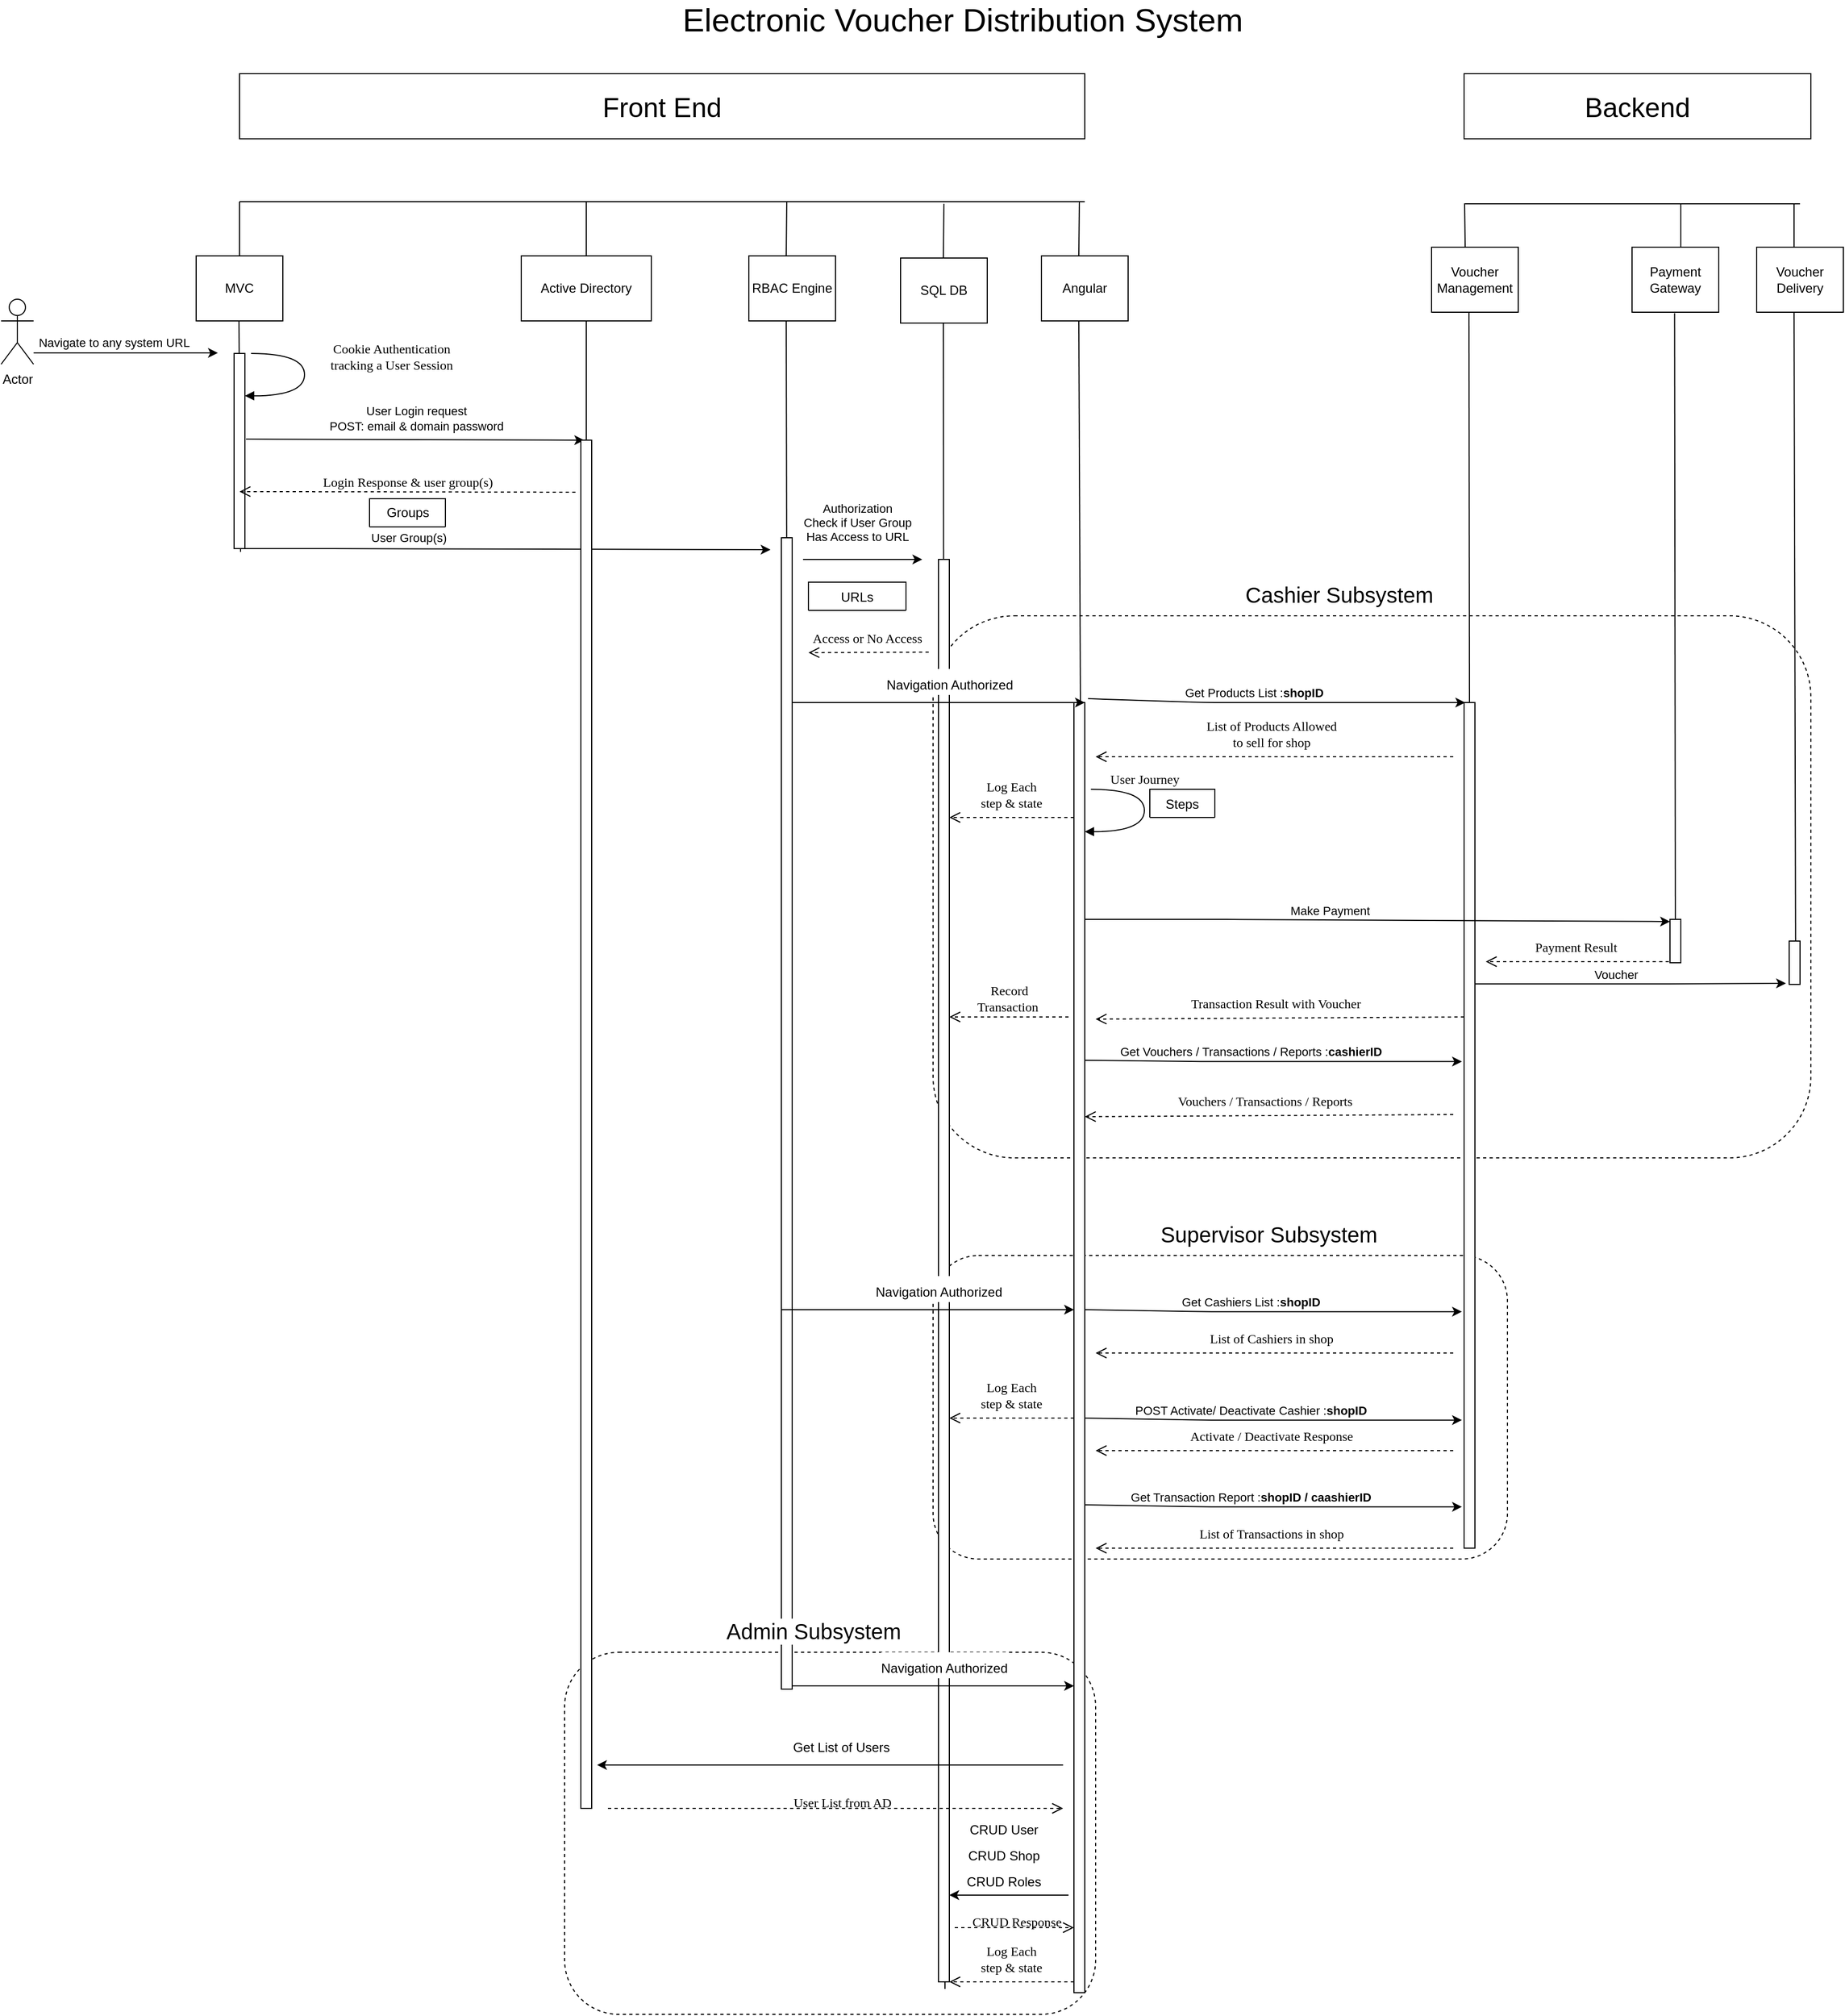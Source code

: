 <mxfile version="14.8.1" type="device"><diagram name="Page-1" id="13e1069c-82ec-6db2-03f1-153e76fe0fe0"><mxGraphModel dx="3120" dy="1083" grid="1" gridSize="10" guides="1" tooltips="1" connect="1" arrows="1" fold="1" page="1" pageScale="1" pageWidth="1100" pageHeight="850" background="none" math="0" shadow="0"><root><mxCell id="0"/><mxCell id="1" parent="0"/><mxCell id="eenLsQ4aqH-WwrhsEZGu-145" value="" style="rounded=1;whiteSpace=wrap;html=1;dashed=1;strokeWidth=1;" vertex="1" parent="1"><mxGeometry x="-190" y="1536" width="490" height="334" as="geometry"/></mxCell><mxCell id="eenLsQ4aqH-WwrhsEZGu-140" value="" style="rounded=1;whiteSpace=wrap;html=1;dashed=1;strokeWidth=1;" vertex="1" parent="1"><mxGeometry x="150" y="1170" width="530" height="280" as="geometry"/></mxCell><mxCell id="eenLsQ4aqH-WwrhsEZGu-64" value="" style="rounded=1;whiteSpace=wrap;html=1;dashed=1;strokeWidth=1;" vertex="1" parent="1"><mxGeometry x="150" y="580" width="810" height="500" as="geometry"/></mxCell><mxCell id="eenLsQ4aqH-WwrhsEZGu-83" value="" style="endArrow=none;html=1;exitX=0.5;exitY=0.975;exitDx=0;exitDy=0;exitPerimeter=0;" edge="1" parent="1" source="eenLsQ4aqH-WwrhsEZGu-71"><mxGeometry width="50" height="50" relative="1" as="geometry"><mxPoint x="834" y="830" as="sourcePoint"/><mxPoint x="834.25" y="300.87" as="targetPoint"/></mxGeometry></mxCell><mxCell id="eenLsQ4aqH-WwrhsEZGu-84" value="" style="endArrow=none;html=1;exitX=0.6;exitY=1;exitDx=0;exitDy=0;exitPerimeter=0;" edge="1" parent="1" source="eenLsQ4aqH-WwrhsEZGu-75"><mxGeometry width="50" height="50" relative="1" as="geometry"><mxPoint x="945.25" y="828.13" as="sourcePoint"/><mxPoint x="944.5" y="300.0" as="targetPoint"/></mxGeometry></mxCell><mxCell id="eenLsQ4aqH-WwrhsEZGu-82" value="" style="endArrow=none;html=1;exitX=0.6;exitY=0.997;exitDx=0;exitDy=0;exitPerimeter=0;" edge="1" parent="1" source="eenLsQ4aqH-WwrhsEZGu-60"><mxGeometry width="50" height="50" relative="1" as="geometry"><mxPoint x="644.5" y="640" as="sourcePoint"/><mxPoint x="644.5" y="300" as="targetPoint"/></mxGeometry></mxCell><mxCell id="eenLsQ4aqH-WwrhsEZGu-1" value="Electronic Voucher Distribution System" style="text;html=1;strokeColor=none;fillColor=none;align=center;verticalAlign=middle;whiteSpace=wrap;rounded=0;fontSize=30;" vertex="1" parent="1"><mxGeometry x="-130" y="20" width="615" height="20" as="geometry"/></mxCell><mxCell id="eenLsQ4aqH-WwrhsEZGu-3" value="Front End" style="rounded=0;whiteSpace=wrap;html=1;fontSize=25;" vertex="1" parent="1"><mxGeometry x="-490" y="80" width="780" height="60" as="geometry"/></mxCell><mxCell id="eenLsQ4aqH-WwrhsEZGu-4" value="Backend" style="rounded=0;whiteSpace=wrap;html=1;fontSize=25;" vertex="1" parent="1"><mxGeometry x="640" y="80" width="320" height="60" as="geometry"/></mxCell><mxCell id="eenLsQ4aqH-WwrhsEZGu-11" value="" style="endArrow=none;html=1;" edge="1" parent="1"><mxGeometry width="50" height="50" relative="1" as="geometry"><mxPoint x="640" y="200" as="sourcePoint"/><mxPoint x="950" y="200" as="targetPoint"/><Array as="points"><mxPoint x="800" y="200"/></Array></mxGeometry></mxCell><mxCell id="eenLsQ4aqH-WwrhsEZGu-59" value="Voucher Management" style="rounded=0;whiteSpace=wrap;html=1;" vertex="1" parent="1"><mxGeometry x="610" y="240" width="80" height="60" as="geometry"/></mxCell><mxCell id="eenLsQ4aqH-WwrhsEZGu-60" value="" style="html=1;points=[];perimeter=orthogonalPerimeter;rounded=0;shadow=0;comic=0;labelBackgroundColor=none;strokeWidth=1;fontFamily=Verdana;fontSize=12;align=center;" vertex="1" parent="1"><mxGeometry x="640" y="660" width="10" height="780" as="geometry"/></mxCell><mxCell id="eenLsQ4aqH-WwrhsEZGu-62" value="List of Products Allowed &lt;br&gt;to sell for shop" style="html=1;verticalAlign=bottom;endArrow=open;dashed=1;endSize=8;labelBackgroundColor=none;fontFamily=Verdana;fontSize=12;" edge="1" parent="1"><mxGeometry x="0.02" y="-4" relative="1" as="geometry"><mxPoint x="300" y="710" as="targetPoint"/><mxPoint x="630" y="710" as="sourcePoint"/><mxPoint as="offset"/></mxGeometry></mxCell><mxCell id="eenLsQ4aqH-WwrhsEZGu-67" value="Payment Gateway" style="rounded=0;whiteSpace=wrap;html=1;" vertex="1" parent="1"><mxGeometry x="795" y="240" width="80" height="60" as="geometry"/></mxCell><mxCell id="eenLsQ4aqH-WwrhsEZGu-70" value="Voucher Delivery" style="rounded=0;whiteSpace=wrap;html=1;" vertex="1" parent="1"><mxGeometry x="910" y="240" width="80" height="60" as="geometry"/></mxCell><mxCell id="eenLsQ4aqH-WwrhsEZGu-71" value="" style="html=1;points=[];perimeter=orthogonalPerimeter;rounded=0;shadow=0;comic=0;labelBackgroundColor=none;strokeWidth=1;fontFamily=Verdana;fontSize=12;align=center;" vertex="1" parent="1"><mxGeometry x="830" y="860" width="10" height="40" as="geometry"/></mxCell><mxCell id="eenLsQ4aqH-WwrhsEZGu-74" value="Payment Result" style="html=1;verticalAlign=bottom;endArrow=open;dashed=1;endSize=8;labelBackgroundColor=none;fontFamily=Verdana;fontSize=12;exitX=-0.1;exitY=0.975;exitDx=0;exitDy=0;exitPerimeter=0;" edge="1" parent="1" source="eenLsQ4aqH-WwrhsEZGu-71"><mxGeometry x="0.02" y="-4" relative="1" as="geometry"><mxPoint x="660" y="899" as="targetPoint"/><mxPoint x="820" y="899" as="sourcePoint"/><mxPoint as="offset"/></mxGeometry></mxCell><mxCell id="eenLsQ4aqH-WwrhsEZGu-75" value="" style="html=1;points=[];perimeter=orthogonalPerimeter;rounded=0;shadow=0;comic=0;labelBackgroundColor=none;strokeWidth=1;fontFamily=Verdana;fontSize=12;align=center;" vertex="1" parent="1"><mxGeometry x="940" y="880" width="10" height="40" as="geometry"/></mxCell><mxCell id="eenLsQ4aqH-WwrhsEZGu-76" value="" style="endArrow=classic;html=1;entryX=-0.3;entryY=0.475;entryDx=0;entryDy=0;entryPerimeter=0;" edge="1" parent="1"><mxGeometry width="50" height="50" relative="1" as="geometry"><mxPoint x="650" y="919.5" as="sourcePoint"/><mxPoint x="937" y="919" as="targetPoint"/><Array as="points"><mxPoint x="710" y="919.5"/><mxPoint x="820" y="919.5"/></Array></mxGeometry></mxCell><mxCell id="eenLsQ4aqH-WwrhsEZGu-77" value="Voucher" style="edgeLabel;html=1;align=center;verticalAlign=middle;resizable=0;points=[];" vertex="1" connectable="0" parent="eenLsQ4aqH-WwrhsEZGu-76"><mxGeometry x="-0.238" y="-1" relative="1" as="geometry"><mxPoint x="20" y="-10" as="offset"/></mxGeometry></mxCell><mxCell id="eenLsQ4aqH-WwrhsEZGu-80" value="Transaction Result with Voucher" style="html=1;verticalAlign=bottom;endArrow=open;dashed=1;endSize=8;labelBackgroundColor=none;fontFamily=Verdana;fontSize=12;" edge="1" parent="1"><mxGeometry x="0.02" y="-4" relative="1" as="geometry"><mxPoint x="300" y="952" as="targetPoint"/><mxPoint x="640" y="950" as="sourcePoint"/><mxPoint as="offset"/></mxGeometry></mxCell><mxCell id="eenLsQ4aqH-WwrhsEZGu-61" value="" style="endArrow=classic;html=1;entryX=0.1;entryY=0;entryDx=0;entryDy=0;entryPerimeter=0;exitX=1.3;exitY=-0.003;exitDx=0;exitDy=0;exitPerimeter=0;" edge="1" parent="1" source="eenLsQ4aqH-WwrhsEZGu-57" target="eenLsQ4aqH-WwrhsEZGu-60"><mxGeometry x="290" y="251" width="50" height="50" as="geometry"><mxPoint x="340" y="660" as="sourcePoint"/><mxPoint x="550" y="660" as="targetPoint"/><Array as="points"><mxPoint x="400" y="660"/></Array></mxGeometry></mxCell><mxCell id="eenLsQ4aqH-WwrhsEZGu-63" value="Get Products List :&lt;b&gt;shopID&lt;/b&gt;" style="edgeLabel;html=1;align=center;verticalAlign=middle;resizable=0;points=[];" vertex="1" connectable="0" parent="eenLsQ4aqH-WwrhsEZGu-61"><mxGeometry x="-0.238" y="-1" relative="1" as="geometry"><mxPoint x="20" y="-10" as="offset"/></mxGeometry></mxCell><mxCell id="eenLsQ4aqH-WwrhsEZGu-66" value="User Journey" style="html=1;verticalAlign=bottom;endArrow=block;labelBackgroundColor=none;fontFamily=Verdana;fontSize=12;elbow=vertical;edgeStyle=orthogonalEdgeStyle;curved=1;exitX=1.066;exitY=0.713;exitPerimeter=0;" edge="1" parent="1"><mxGeometry as="geometry"><mxPoint x="295.66" y="740.01" as="sourcePoint"/><mxPoint x="290" y="779.1" as="targetPoint"/><Array as="points"><mxPoint x="345" y="740.1"/><mxPoint x="345" y="779.1"/></Array><mxPoint x="52" y="-20" as="offset"/></mxGeometry></mxCell><mxCell id="eenLsQ4aqH-WwrhsEZGu-72" value="" style="endArrow=classic;html=1;entryX=0;entryY=0.05;entryDx=0;entryDy=0;entryPerimeter=0;" edge="1" parent="1" source="eenLsQ4aqH-WwrhsEZGu-57" target="eenLsQ4aqH-WwrhsEZGu-71"><mxGeometry x="300" y="270" width="50" height="50" as="geometry"><mxPoint x="350" y="862" as="sourcePoint"/><mxPoint x="810" y="859" as="targetPoint"/><Array as="points"><mxPoint x="410" y="860"/></Array></mxGeometry></mxCell><mxCell id="eenLsQ4aqH-WwrhsEZGu-73" value="Make Payment" style="edgeLabel;html=1;align=center;verticalAlign=middle;resizable=0;points=[];" vertex="1" connectable="0" parent="eenLsQ4aqH-WwrhsEZGu-72"><mxGeometry x="-0.238" y="-1" relative="1" as="geometry"><mxPoint x="20" y="-10" as="offset"/></mxGeometry></mxCell><mxCell id="eenLsQ4aqH-WwrhsEZGu-100" value="" style="endArrow=none;html=1;" edge="1" parent="1"><mxGeometry x="605.5" y="210" width="50" height="50" as="geometry"><mxPoint x="641" y="240" as="sourcePoint"/><mxPoint x="640.5" y="200" as="targetPoint"/></mxGeometry></mxCell><mxCell id="eenLsQ4aqH-WwrhsEZGu-101" value="" style="endArrow=none;html=1;" edge="1" parent="1"><mxGeometry x="804.5" y="210" width="50" height="50" as="geometry"><mxPoint x="840" y="240" as="sourcePoint"/><mxPoint x="840" y="200" as="targetPoint"/></mxGeometry></mxCell><mxCell id="eenLsQ4aqH-WwrhsEZGu-102" value="" style="endArrow=none;html=1;" edge="1" parent="1"><mxGeometry x="909" y="210" width="50" height="50" as="geometry"><mxPoint x="944.5" y="240" as="sourcePoint"/><mxPoint x="944.5" y="200" as="targetPoint"/></mxGeometry></mxCell><mxCell id="eenLsQ4aqH-WwrhsEZGu-106" value="Steps" style="swimlane;fontStyle=0;childLayout=stackLayout;horizontal=1;startSize=26;horizontalStack=0;resizeParent=1;resizeParentMax=0;resizeLast=0;collapsible=1;marginBottom=0;" vertex="1" collapsed="1" parent="1"><mxGeometry x="350" y="740" width="60" height="26" as="geometry"><mxRectangle x="350" y="740" width="200" height="100" as="alternateBounds"/></mxGeometry></mxCell><mxCell id="eenLsQ4aqH-WwrhsEZGu-108" value="1. List products&#10;2. Select Quantity&#10;3. Collect Customer Info&#10;4. Select Payment Method&#10;5. Select Voucher Delivery Method" style="text;strokeColor=none;fillColor=none;align=left;verticalAlign=top;spacingLeft=4;spacingRight=4;overflow=hidden;rotatable=0;points=[[0,0.5],[1,0.5]];portConstraint=eastwest;" vertex="1" parent="eenLsQ4aqH-WwrhsEZGu-106"><mxGeometry y="26" width="60" height="74" as="geometry"/></mxCell><mxCell id="eenLsQ4aqH-WwrhsEZGu-65" value="Cashier Subsystem" style="text;html=1;strokeColor=none;fillColor=none;align=center;verticalAlign=middle;whiteSpace=wrap;rounded=0;fontSize=20;labelBackgroundColor=#ffffff;" vertex="1" parent="1"><mxGeometry x="325" y="540" width="400" height="40" as="geometry"/></mxCell><mxCell id="eenLsQ4aqH-WwrhsEZGu-34" value="" style="endArrow=classic;html=1;exitX=1.1;exitY=0.439;exitDx=0;exitDy=0;exitPerimeter=0;" edge="1" parent="1" source="eenLsQ4aqH-WwrhsEZGu-32"><mxGeometry x="-680" y="214" width="50" height="50" as="geometry"><mxPoint x="-440" y="418" as="sourcePoint"/><mxPoint x="-172" y="418" as="targetPoint"/></mxGeometry></mxCell><mxCell id="eenLsQ4aqH-WwrhsEZGu-35" value="User Login request&lt;br&gt;POST: email &amp;amp; domain password" style="edgeLabel;html=1;align=center;verticalAlign=middle;resizable=0;points=[];" vertex="1" connectable="0" parent="eenLsQ4aqH-WwrhsEZGu-34"><mxGeometry x="0.028" y="1" relative="1" as="geometry"><mxPoint x="-4" y="-19" as="offset"/></mxGeometry></mxCell><mxCell id="eenLsQ4aqH-WwrhsEZGu-26" value="Actor" style="shape=umlActor;verticalLabelPosition=bottom;verticalAlign=top;html=1;outlineConnect=0;" vertex="1" parent="1"><mxGeometry x="-710" y="288" width="30" height="60" as="geometry"/></mxCell><mxCell id="eenLsQ4aqH-WwrhsEZGu-27" value="" style="endArrow=classic;html=1;" edge="1" parent="1"><mxGeometry x="-710" y="207.5" width="50" height="50" as="geometry"><mxPoint x="-680" y="337.5" as="sourcePoint"/><mxPoint x="-510" y="337.5" as="targetPoint"/></mxGeometry></mxCell><mxCell id="eenLsQ4aqH-WwrhsEZGu-28" value="Navigate to any system URL" style="edgeLabel;html=1;align=center;verticalAlign=middle;resizable=0;points=[];" vertex="1" connectable="0" parent="eenLsQ4aqH-WwrhsEZGu-27"><mxGeometry x="-0.074" y="2" relative="1" as="geometry"><mxPoint x="-5" y="-8" as="offset"/></mxGeometry></mxCell><mxCell id="eenLsQ4aqH-WwrhsEZGu-17" value="" style="endArrow=none;html=1;" edge="1" parent="1"><mxGeometry x="-710" y="208" width="50" height="50" as="geometry"><mxPoint x="-490" y="248" as="sourcePoint"/><mxPoint x="-490" y="198" as="targetPoint"/></mxGeometry></mxCell><mxCell id="eenLsQ4aqH-WwrhsEZGu-20" value="MVC" style="rounded=0;whiteSpace=wrap;html=1;" vertex="1" parent="1"><mxGeometry x="-530" y="248" width="80" height="60" as="geometry"/></mxCell><mxCell id="eenLsQ4aqH-WwrhsEZGu-24" value="" style="endArrow=none;html=1;exitX=0.6;exitY=1.017;exitDx=0;exitDy=0;exitPerimeter=0;" edge="1" parent="1" source="eenLsQ4aqH-WwrhsEZGu-32"><mxGeometry x="-710" y="208" width="50" height="50" as="geometry"><mxPoint x="-490.5" y="568" as="sourcePoint"/><mxPoint x="-490.5" y="308" as="targetPoint"/></mxGeometry></mxCell><mxCell id="eenLsQ4aqH-WwrhsEZGu-32" value="" style="html=1;points=[];perimeter=orthogonalPerimeter;rounded=0;shadow=0;comic=0;labelBackgroundColor=none;strokeWidth=1;fontFamily=Verdana;fontSize=12;align=center;" vertex="1" parent="1"><mxGeometry x="-495" y="338" width="10" height="180" as="geometry"/></mxCell><mxCell id="eenLsQ4aqH-WwrhsEZGu-31" value="Cookie Authentication &lt;br&gt;tracking a User Session" style="html=1;verticalAlign=bottom;endArrow=block;labelBackgroundColor=none;fontFamily=Verdana;fontSize=12;elbow=vertical;edgeStyle=orthogonalEdgeStyle;curved=1;exitX=1.066;exitY=0.713;exitPerimeter=0;" edge="1" parent="1"><mxGeometry x="-430" y="8" as="geometry"><mxPoint x="-479.34" y="338.01" as="sourcePoint"/><mxPoint x="-485" y="377.1" as="targetPoint"/><Array as="points"><mxPoint x="-430" y="338.1"/><mxPoint x="-430" y="377.1"/></Array><mxPoint x="132" as="offset"/></mxGeometry></mxCell><mxCell id="eenLsQ4aqH-WwrhsEZGu-41" value="" style="endArrow=classic;html=1;" edge="1" parent="1"><mxGeometry x="-710" y="238" width="50" height="50" as="geometry"><mxPoint x="-485" y="518" as="sourcePoint"/><mxPoint y="519" as="targetPoint"/><Array as="points"><mxPoint x="-415" y="518"/></Array></mxGeometry></mxCell><mxCell id="eenLsQ4aqH-WwrhsEZGu-48" value="User Group(s)" style="edgeLabel;html=1;align=center;verticalAlign=middle;resizable=0;points=[];" vertex="1" connectable="0" parent="eenLsQ4aqH-WwrhsEZGu-41"><mxGeometry x="-0.368" y="1" relative="1" as="geometry"><mxPoint x="-3" y="-9" as="offset"/></mxGeometry></mxCell><mxCell id="eenLsQ4aqH-WwrhsEZGu-10" value="" style="endArrow=none;html=1;" edge="1" parent="1"><mxGeometry x="-710" y="198" width="50" height="50" as="geometry"><mxPoint x="-490" y="198" as="sourcePoint"/><mxPoint x="290" y="198" as="targetPoint"/><Array as="points"><mxPoint x="-250" y="198"/></Array></mxGeometry></mxCell><mxCell id="eenLsQ4aqH-WwrhsEZGu-96" value="" style="endArrow=none;html=1;" edge="1" parent="1"><mxGeometry x="-710" y="198" width="50" height="50" as="geometry"><mxPoint x="-170" y="248" as="sourcePoint"/><mxPoint x="-170" y="198" as="targetPoint"/></mxGeometry></mxCell><mxCell id="eenLsQ4aqH-WwrhsEZGu-49" value="" style="endArrow=none;html=1;" edge="1" parent="1"><mxGeometry x="250" y="208" width="50" height="50" as="geometry"><mxPoint x="284.5" y="248" as="sourcePoint"/><mxPoint x="285" y="198" as="targetPoint"/></mxGeometry></mxCell><mxCell id="eenLsQ4aqH-WwrhsEZGu-50" value="Angular" style="rounded=0;whiteSpace=wrap;html=1;container=0;" vertex="1" parent="1"><mxGeometry x="250" y="248" width="80" height="60" as="geometry"/></mxCell><mxCell id="eenLsQ4aqH-WwrhsEZGu-51" value="" style="endArrow=none;html=1;exitX=0.6;exitY=0.007;exitDx=0;exitDy=0;exitPerimeter=0;" edge="1" parent="1" source="eenLsQ4aqH-WwrhsEZGu-57"><mxGeometry x="250" y="208" width="50" height="50" as="geometry"><mxPoint x="284.5" y="648" as="sourcePoint"/><mxPoint x="284.5" y="308" as="targetPoint"/></mxGeometry></mxCell><mxCell id="eenLsQ4aqH-WwrhsEZGu-57" value="" style="html=1;points=[];perimeter=orthogonalPerimeter;rounded=0;shadow=0;comic=0;labelBackgroundColor=none;strokeWidth=1;fontFamily=Verdana;fontSize=12;align=center;container=0;" vertex="1" parent="1"><mxGeometry x="280" y="660" width="10" height="1190" as="geometry"/></mxCell><mxCell id="eenLsQ4aqH-WwrhsEZGu-18" value="" style="endArrow=none;html=1;" edge="1" parent="1"><mxGeometry x="-20" y="208" width="50" height="50" as="geometry"><mxPoint x="14.5" y="248" as="sourcePoint"/><mxPoint x="15" y="198" as="targetPoint"/></mxGeometry></mxCell><mxCell id="eenLsQ4aqH-WwrhsEZGu-21" value="RBAC Engine" style="rounded=0;whiteSpace=wrap;html=1;" vertex="1" parent="1"><mxGeometry x="-20" y="248" width="80" height="60" as="geometry"/></mxCell><mxCell id="eenLsQ4aqH-WwrhsEZGu-40" value="" style="endArrow=none;html=1;" edge="1" parent="1"><mxGeometry x="-20" y="208" width="50" height="50" as="geometry"><mxPoint x="15" y="548" as="sourcePoint"/><mxPoint x="14.5" y="308" as="targetPoint"/></mxGeometry></mxCell><mxCell id="eenLsQ4aqH-WwrhsEZGu-43" value="Authorization&lt;br&gt;Check if User Group&lt;br&gt;Has Access to URL" style="edgeLabel;html=1;align=center;verticalAlign=middle;resizable=0;points=[];" vertex="1" connectable="0" parent="1"><mxGeometry x="79.999" y="493.996" as="geometry"/></mxCell><mxCell id="eenLsQ4aqH-WwrhsEZGu-52" value="" style="endArrow=classic;html=1;" edge="1" parent="1"><mxGeometry x="-20" y="208" width="50" height="50" as="geometry"><mxPoint x="30" y="528" as="sourcePoint"/><mxPoint x="140" y="528" as="targetPoint"/><Array as="points"/></mxGeometry></mxCell><mxCell id="eenLsQ4aqH-WwrhsEZGu-56" value="" style="html=1;points=[];perimeter=orthogonalPerimeter;rounded=0;shadow=0;comic=0;labelBackgroundColor=none;strokeWidth=1;fontFamily=Verdana;fontSize=12;align=center;" vertex="1" parent="1"><mxGeometry x="10" y="508" width="10" height="1062" as="geometry"/></mxCell><mxCell id="eenLsQ4aqH-WwrhsEZGu-22" value="Active Directory" style="rounded=0;whiteSpace=wrap;html=1;" vertex="1" parent="1"><mxGeometry x="-230" y="248" width="120" height="60" as="geometry"/></mxCell><mxCell id="eenLsQ4aqH-WwrhsEZGu-23" value="" style="endArrow=none;html=1;" edge="1" parent="1"><mxGeometry x="-230" y="248" width="50" height="50" as="geometry"><mxPoint x="-170" y="468" as="sourcePoint"/><mxPoint x="-170" y="308" as="targetPoint"/></mxGeometry></mxCell><mxCell id="eenLsQ4aqH-WwrhsEZGu-37" value="" style="html=1;points=[];perimeter=orthogonalPerimeter;rounded=0;shadow=0;comic=0;labelBackgroundColor=none;strokeWidth=1;fontFamily=Verdana;fontSize=12;align=center;" vertex="1" parent="1"><mxGeometry x="-175" y="418" width="10" height="1262" as="geometry"/></mxCell><mxCell id="eenLsQ4aqH-WwrhsEZGu-39" value="Login Response &amp;amp; user group(s)" style="html=1;verticalAlign=bottom;endArrow=open;dashed=1;endSize=8;labelBackgroundColor=none;fontFamily=Verdana;fontSize=12;entryX=0.5;entryY=0.708;entryDx=0;entryDy=0;entryPerimeter=0;" edge="1" parent="1" target="eenLsQ4aqH-WwrhsEZGu-32"><mxGeometry x="-230" y="248" as="geometry"><mxPoint x="-400" y="465.5" as="targetPoint"/><mxPoint x="-180" y="466" as="sourcePoint"/><mxPoint as="offset"/></mxGeometry></mxCell><mxCell id="eenLsQ4aqH-WwrhsEZGu-116" value="SQL DB" style="rounded=0;whiteSpace=wrap;html=1;container=0;" vertex="1" parent="1"><mxGeometry x="120" y="250" width="80" height="60" as="geometry"/></mxCell><mxCell id="eenLsQ4aqH-WwrhsEZGu-117" value="" style="endArrow=none;html=1;" edge="1" parent="1"><mxGeometry x="125" y="210" width="50" height="50" as="geometry"><mxPoint x="159.5" y="250" as="sourcePoint"/><mxPoint x="160" y="200" as="targetPoint"/></mxGeometry></mxCell><mxCell id="eenLsQ4aqH-WwrhsEZGu-118" value="" style="endArrow=none;html=1;exitX=0.6;exitY=1.005;exitDx=0;exitDy=0;exitPerimeter=0;" edge="1" parent="1" source="eenLsQ4aqH-WwrhsEZGu-119"><mxGeometry x="125" y="210" width="50" height="50" as="geometry"><mxPoint x="159.5" y="650" as="sourcePoint"/><mxPoint x="159.5" y="310" as="targetPoint"/></mxGeometry></mxCell><mxCell id="eenLsQ4aqH-WwrhsEZGu-119" value="" style="html=1;points=[];perimeter=orthogonalPerimeter;rounded=0;shadow=0;comic=0;labelBackgroundColor=none;strokeWidth=1;fontFamily=Verdana;fontSize=12;align=center;container=0;" vertex="1" parent="1"><mxGeometry x="155" y="528" width="10" height="1312" as="geometry"/></mxCell><mxCell id="eenLsQ4aqH-WwrhsEZGu-120" value="Access or No Access" style="html=1;verticalAlign=bottom;endArrow=open;dashed=1;endSize=8;labelBackgroundColor=none;fontFamily=Verdana;fontSize=12;exitX=0.1;exitY=0.172;exitDx=0;exitDy=0;exitPerimeter=0;" edge="1" parent="1"><mxGeometry x="0.02" y="-4" relative="1" as="geometry"><mxPoint x="35" y="614" as="targetPoint"/><mxPoint x="146" y="613.5" as="sourcePoint"/><mxPoint as="offset"/></mxGeometry></mxCell><mxCell id="eenLsQ4aqH-WwrhsEZGu-121" value="" style="endArrow=classic;html=1;" edge="1" parent="1"><mxGeometry x="-30" y="340" width="50" height="50" as="geometry"><mxPoint x="20" y="660" as="sourcePoint"/><mxPoint x="290" y="660" as="targetPoint"/><Array as="points"/></mxGeometry></mxCell><mxCell id="eenLsQ4aqH-WwrhsEZGu-122" value="&lt;font style=&quot;font-size: 12px&quot;&gt;Navigation Authorized&lt;/font&gt;" style="edgeLabel;html=1;align=center;verticalAlign=middle;resizable=0;points=[];fontSize=20;" vertex="1" connectable="0" parent="eenLsQ4aqH-WwrhsEZGu-121"><mxGeometry relative="1" as="geometry"><mxPoint x="10" y="-20" as="offset"/></mxGeometry></mxCell><mxCell id="eenLsQ4aqH-WwrhsEZGu-123" value="Log Each &lt;br&gt;step &amp;amp; state" style="html=1;verticalAlign=bottom;endArrow=open;dashed=1;endSize=8;labelBackgroundColor=none;fontFamily=Verdana;fontSize=12;" edge="1" parent="1"><mxGeometry x="0.02" y="-4" relative="1" as="geometry"><mxPoint x="165" y="766.0" as="targetPoint"/><mxPoint x="280" y="766" as="sourcePoint"/><mxPoint as="offset"/></mxGeometry></mxCell><mxCell id="eenLsQ4aqH-WwrhsEZGu-124" value="Record &lt;br&gt;Transaction&amp;nbsp;" style="html=1;verticalAlign=bottom;endArrow=open;dashed=1;endSize=8;labelBackgroundColor=none;fontFamily=Verdana;fontSize=12;" edge="1" parent="1"><mxGeometry relative="1" as="geometry"><mxPoint x="165" y="950" as="targetPoint"/><mxPoint x="275" y="950" as="sourcePoint"/><mxPoint as="offset"/></mxGeometry></mxCell><mxCell id="eenLsQ4aqH-WwrhsEZGu-44" value="Groups" style="swimlane;fontStyle=0;childLayout=stackLayout;horizontal=1;startSize=26;horizontalStack=0;resizeParent=1;resizeParentMax=0;resizeLast=0;collapsible=1;marginBottom=0;labelBackgroundColor=#ffffff;html=1;" vertex="1" collapsed="1" parent="1"><mxGeometry x="-370" y="472" width="70" height="26" as="geometry"><mxRectangle x="-370" y="472" width="140" height="80" as="alternateBounds"/></mxGeometry></mxCell><mxCell id="eenLsQ4aqH-WwrhsEZGu-45" value="Cashier&#10;Supervisor&#10;Admin" style="text;strokeColor=none;fillColor=none;align=left;verticalAlign=top;spacingLeft=4;spacingRight=4;overflow=hidden;rotatable=0;points=[[0,0.5],[1,0.5]];portConstraint=eastwest;labelBackgroundColor=#ffffff;" vertex="1" parent="eenLsQ4aqH-WwrhsEZGu-44"><mxGeometry y="26" width="70" height="54" as="geometry"/></mxCell><mxCell id="eenLsQ4aqH-WwrhsEZGu-54" value="URLs" style="swimlane;fontStyle=0;childLayout=stackLayout;horizontal=1;startSize=26;horizontalStack=0;resizeParent=1;resizeParentMax=0;resizeLast=0;collapsible=1;marginBottom=0;labelBackgroundColor=#FFFFFF;" vertex="1" collapsed="1" parent="1"><mxGeometry x="35" y="549" width="90" height="26" as="geometry"><mxRectangle x="35" y="549" width="140" height="420" as="alternateBounds"/></mxGeometry></mxCell><mxCell id="eenLsQ4aqH-WwrhsEZGu-55" value="Cashier&#10;    /Shop/Index&#10;    /Shop/Cart&#10;    /Shop/Pay&#10;    /Shop/Voucher&#10;    /Shop/PrintReciept&#10;    /Shop/Reports&#10;    /Shop/DayEnd&#10;&#10;Supervisor&#10;    /Supervisor/Index&#10;    /Supervisor/Shop&#10;    /Supervisor/Reports&#10;&#10;Admin&#10;    /Admin/Index&#10;    /Admin/Users&#10;    /Admin/Roles&#10;    /Admin/Shops&#10;    /Admin/Cashiers&#10;    /Admin/Supervisors&#10;    /Admin/Finance&#10;&#10;" style="text;strokeColor=none;fillColor=none;align=left;verticalAlign=top;spacingLeft=4;spacingRight=4;overflow=hidden;rotatable=0;points=[[0,0.5],[1,0.5]];portConstraint=eastwest;labelBackgroundColor=#ffffff;whiteSpace=wrap;" vertex="1" parent="eenLsQ4aqH-WwrhsEZGu-54"><mxGeometry y="26" width="90" height="394" as="geometry"/></mxCell><mxCell id="eenLsQ4aqH-WwrhsEZGu-126" value="" style="endArrow=classic;html=1;entryX=0.1;entryY=0;entryDx=0;entryDy=0;entryPerimeter=0;exitX=1.3;exitY=-0.003;exitDx=0;exitDy=0;exitPerimeter=0;" edge="1" parent="1"><mxGeometry x="287" y="582.17" width="50" height="50" as="geometry"><mxPoint x="290" y="990" as="sourcePoint"/><mxPoint x="638" y="991.17" as="targetPoint"/><Array as="points"><mxPoint x="397" y="991.17"/></Array></mxGeometry></mxCell><mxCell id="eenLsQ4aqH-WwrhsEZGu-127" value="Get Vouchers / Transactions / Reports :&lt;b&gt;cashierID&lt;/b&gt;" style="edgeLabel;html=1;align=center;verticalAlign=middle;resizable=0;points=[];" vertex="1" connectable="0" parent="eenLsQ4aqH-WwrhsEZGu-126"><mxGeometry x="-0.238" y="-1" relative="1" as="geometry"><mxPoint x="20" y="-10" as="offset"/></mxGeometry></mxCell><mxCell id="eenLsQ4aqH-WwrhsEZGu-128" value="Vouchers / Transactions / Reports" style="html=1;verticalAlign=bottom;endArrow=open;dashed=1;endSize=8;labelBackgroundColor=none;fontFamily=Verdana;fontSize=12;" edge="1" parent="1"><mxGeometry x="0.02" y="-4" relative="1" as="geometry"><mxPoint x="290" y="1042" as="targetPoint"/><mxPoint x="630" y="1040" as="sourcePoint"/><mxPoint as="offset"/></mxGeometry></mxCell><mxCell id="eenLsQ4aqH-WwrhsEZGu-129" value="" style="endArrow=classic;html=1;" edge="1" parent="1"><mxGeometry x="-40" y="900" width="50" height="50" as="geometry"><mxPoint x="10" y="1220" as="sourcePoint"/><mxPoint x="280" y="1220" as="targetPoint"/><Array as="points"/></mxGeometry></mxCell><mxCell id="eenLsQ4aqH-WwrhsEZGu-130" value="&lt;font style=&quot;font-size: 12px&quot;&gt;Navigation Authorized&lt;/font&gt;" style="edgeLabel;html=1;align=center;verticalAlign=middle;resizable=0;points=[];fontSize=20;" vertex="1" connectable="0" parent="eenLsQ4aqH-WwrhsEZGu-129"><mxGeometry relative="1" as="geometry"><mxPoint x="10" y="-20" as="offset"/></mxGeometry></mxCell><mxCell id="eenLsQ4aqH-WwrhsEZGu-131" value="" style="endArrow=classic;html=1;entryX=0.1;entryY=0;entryDx=0;entryDy=0;entryPerimeter=0;exitX=1.3;exitY=-0.003;exitDx=0;exitDy=0;exitPerimeter=0;" edge="1" parent="1"><mxGeometry x="287" y="812.86" width="50" height="50" as="geometry"><mxPoint x="290" y="1220" as="sourcePoint"/><mxPoint x="638" y="1221.86" as="targetPoint"/><Array as="points"><mxPoint x="397" y="1221.86"/></Array></mxGeometry></mxCell><mxCell id="eenLsQ4aqH-WwrhsEZGu-132" value="Get Cashiers List :&lt;b&gt;shopID&lt;/b&gt;" style="edgeLabel;html=1;align=center;verticalAlign=middle;resizable=0;points=[];" vertex="1" connectable="0" parent="eenLsQ4aqH-WwrhsEZGu-131"><mxGeometry x="-0.238" y="-1" relative="1" as="geometry"><mxPoint x="20" y="-10" as="offset"/></mxGeometry></mxCell><mxCell id="eenLsQ4aqH-WwrhsEZGu-133" value="List of Cashiers in&amp;nbsp;shop" style="html=1;verticalAlign=bottom;endArrow=open;dashed=1;endSize=8;labelBackgroundColor=none;fontFamily=Verdana;fontSize=12;" edge="1" parent="1"><mxGeometry x="0.02" y="-4" relative="1" as="geometry"><mxPoint x="300" y="1260" as="targetPoint"/><mxPoint x="630" y="1260" as="sourcePoint"/><mxPoint as="offset"/></mxGeometry></mxCell><mxCell id="eenLsQ4aqH-WwrhsEZGu-134" value="" style="endArrow=classic;html=1;entryX=0.1;entryY=0;entryDx=0;entryDy=0;entryPerimeter=0;exitX=1.3;exitY=-0.003;exitDx=0;exitDy=0;exitPerimeter=0;" edge="1" parent="1"><mxGeometry x="287" y="912.86" width="50" height="50" as="geometry"><mxPoint x="290" y="1320" as="sourcePoint"/><mxPoint x="638" y="1321.86" as="targetPoint"/><Array as="points"><mxPoint x="397" y="1321.86"/></Array></mxGeometry></mxCell><mxCell id="eenLsQ4aqH-WwrhsEZGu-135" value="POST Activate/ Deactivate Cashier :&lt;b&gt;shopID&lt;/b&gt;" style="edgeLabel;html=1;align=center;verticalAlign=middle;resizable=0;points=[];" vertex="1" connectable="0" parent="eenLsQ4aqH-WwrhsEZGu-134"><mxGeometry x="-0.238" y="-1" relative="1" as="geometry"><mxPoint x="20" y="-10" as="offset"/></mxGeometry></mxCell><mxCell id="eenLsQ4aqH-WwrhsEZGu-136" value="Activate / Deactivate Response" style="html=1;verticalAlign=bottom;endArrow=open;dashed=1;endSize=8;labelBackgroundColor=none;fontFamily=Verdana;fontSize=12;" edge="1" parent="1"><mxGeometry x="0.02" y="-4" relative="1" as="geometry"><mxPoint x="300" y="1350" as="targetPoint"/><mxPoint x="630" y="1350" as="sourcePoint"/><mxPoint as="offset"/></mxGeometry></mxCell><mxCell id="eenLsQ4aqH-WwrhsEZGu-137" value="" style="endArrow=classic;html=1;entryX=0.1;entryY=0;entryDx=0;entryDy=0;entryPerimeter=0;exitX=1.3;exitY=-0.003;exitDx=0;exitDy=0;exitPerimeter=0;" edge="1" parent="1"><mxGeometry x="287" y="992.86" width="50" height="50" as="geometry"><mxPoint x="290" y="1400" as="sourcePoint"/><mxPoint x="638" y="1401.86" as="targetPoint"/><Array as="points"><mxPoint x="397" y="1401.86"/></Array></mxGeometry></mxCell><mxCell id="eenLsQ4aqH-WwrhsEZGu-138" value="Get Transaction Report :&lt;b&gt;shopID / caashierID&lt;/b&gt;" style="edgeLabel;html=1;align=center;verticalAlign=middle;resizable=0;points=[];" vertex="1" connectable="0" parent="eenLsQ4aqH-WwrhsEZGu-137"><mxGeometry x="-0.238" y="-1" relative="1" as="geometry"><mxPoint x="20" y="-10" as="offset"/></mxGeometry></mxCell><mxCell id="eenLsQ4aqH-WwrhsEZGu-139" value="List of Transactions in&amp;nbsp;shop" style="html=1;verticalAlign=bottom;endArrow=open;dashed=1;endSize=8;labelBackgroundColor=none;fontFamily=Verdana;fontSize=12;" edge="1" parent="1"><mxGeometry x="0.02" y="-4" relative="1" as="geometry"><mxPoint x="300" y="1440" as="targetPoint"/><mxPoint x="630" y="1440" as="sourcePoint"/><mxPoint as="offset"/></mxGeometry></mxCell><mxCell id="eenLsQ4aqH-WwrhsEZGu-141" value="Log Each &lt;br&gt;step &amp;amp; state" style="html=1;verticalAlign=bottom;endArrow=open;dashed=1;endSize=8;labelBackgroundColor=none;fontFamily=Verdana;fontSize=12;" edge="1" parent="1"><mxGeometry x="0.02" y="-4" relative="1" as="geometry"><mxPoint x="165" y="1320" as="targetPoint"/><mxPoint x="280" y="1320" as="sourcePoint"/><mxPoint as="offset"/></mxGeometry></mxCell><mxCell id="eenLsQ4aqH-WwrhsEZGu-142" value="Supervisor Subsystem" style="text;html=1;strokeColor=none;fillColor=none;align=center;verticalAlign=middle;whiteSpace=wrap;rounded=0;fontSize=20;labelBackgroundColor=#ffffff;" vertex="1" parent="1"><mxGeometry x="260" y="1130" width="400" height="40" as="geometry"/></mxCell><mxCell id="eenLsQ4aqH-WwrhsEZGu-143" value="" style="endArrow=classic;html=1;" edge="1" parent="1"><mxGeometry x="-30" y="1247" width="50" height="50" as="geometry"><mxPoint x="20" y="1567" as="sourcePoint"/><mxPoint x="280" y="1567" as="targetPoint"/><Array as="points"/></mxGeometry></mxCell><mxCell id="eenLsQ4aqH-WwrhsEZGu-144" value="&lt;font style=&quot;font-size: 12px&quot;&gt;Navigation Authorized&lt;/font&gt;" style="edgeLabel;html=1;align=center;verticalAlign=middle;resizable=0;points=[];fontSize=20;" vertex="1" connectable="0" parent="eenLsQ4aqH-WwrhsEZGu-143"><mxGeometry relative="1" as="geometry"><mxPoint x="10" y="-20" as="offset"/></mxGeometry></mxCell><mxCell id="eenLsQ4aqH-WwrhsEZGu-154" value="Log Each &lt;br&gt;step &amp;amp; state" style="html=1;verticalAlign=bottom;endArrow=open;dashed=1;endSize=8;labelBackgroundColor=none;fontFamily=Verdana;fontSize=12;" edge="1" parent="1"><mxGeometry x="0.02" y="-4" relative="1" as="geometry"><mxPoint x="165" y="1840" as="targetPoint"/><mxPoint x="280" y="1840" as="sourcePoint"/><mxPoint as="offset"/></mxGeometry></mxCell><mxCell id="eenLsQ4aqH-WwrhsEZGu-155" value="" style="endArrow=classic;html=1;" edge="1" parent="1"><mxGeometry x="-110" y="1320" width="50" height="50" as="geometry"><mxPoint x="270" y="1640" as="sourcePoint"/><mxPoint x="-160" y="1640" as="targetPoint"/><Array as="points"/></mxGeometry></mxCell><mxCell id="eenLsQ4aqH-WwrhsEZGu-156" value="&lt;font style=&quot;font-size: 12px&quot;&gt;Get List of Users&lt;/font&gt;" style="edgeLabel;html=1;align=center;verticalAlign=middle;resizable=0;points=[];fontSize=20;" vertex="1" connectable="0" parent="eenLsQ4aqH-WwrhsEZGu-155"><mxGeometry relative="1" as="geometry"><mxPoint x="10" y="-20" as="offset"/></mxGeometry></mxCell><mxCell id="eenLsQ4aqH-WwrhsEZGu-157" value="User List from AD" style="html=1;verticalAlign=bottom;endArrow=open;dashed=1;endSize=8;labelBackgroundColor=none;fontFamily=Verdana;fontSize=12;" edge="1" parent="1"><mxGeometry x="0.026" y="-4" relative="1" as="geometry"><mxPoint x="270" y="1680" as="targetPoint"/><mxPoint x="-150" y="1680" as="sourcePoint"/><mxPoint as="offset"/></mxGeometry></mxCell><mxCell id="eenLsQ4aqH-WwrhsEZGu-158" value="" style="endArrow=classic;html=1;" edge="1" parent="1"><mxGeometry x="-105" y="1440" width="50" height="50" as="geometry"><mxPoint x="275" y="1760" as="sourcePoint"/><mxPoint x="165" y="1760" as="targetPoint"/><Array as="points"/></mxGeometry></mxCell><mxCell id="eenLsQ4aqH-WwrhsEZGu-159" value="&lt;font style=&quot;font-size: 12px&quot;&gt;CRUD User&lt;br&gt;CRUD Shop&lt;br&gt;CRUD Roles&lt;br&gt;&lt;/font&gt;" style="edgeLabel;html=1;align=center;verticalAlign=middle;resizable=0;points=[];fontSize=20;" vertex="1" connectable="0" parent="eenLsQ4aqH-WwrhsEZGu-158"><mxGeometry relative="1" as="geometry"><mxPoint x="-5" y="-40" as="offset"/></mxGeometry></mxCell><mxCell id="eenLsQ4aqH-WwrhsEZGu-160" value="CRUD Response" style="html=1;verticalAlign=bottom;endArrow=open;dashed=1;endSize=8;labelBackgroundColor=none;fontFamily=Verdana;fontSize=12;" edge="1" parent="1"><mxGeometry x="0.026" y="-4" relative="1" as="geometry"><mxPoint x="280" y="1790" as="targetPoint"/><mxPoint x="170" y="1790" as="sourcePoint"/><mxPoint as="offset"/></mxGeometry></mxCell><mxCell id="eenLsQ4aqH-WwrhsEZGu-161" value="Admin Subsystem" style="text;html=1;strokeColor=none;fillColor=none;align=center;verticalAlign=middle;whiteSpace=wrap;rounded=0;fontSize=20;labelBackgroundColor=#ffffff;" vertex="1" parent="1"><mxGeometry x="-160" y="1496" width="400" height="40" as="geometry"/></mxCell></root></mxGraphModel></diagram></mxfile>